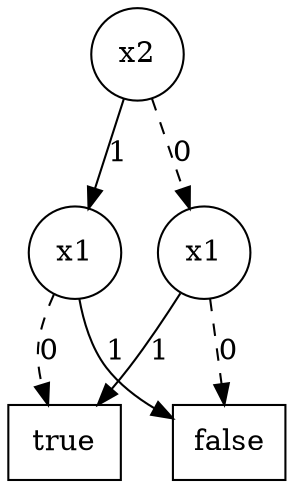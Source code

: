 digraph G {
fontsize = 12;
center = true;
ratio=auto;
Node764509938 [label=true, shape=box]
Node116479256 [label=false, shape=box]
Node133960647 [label=x1, shape=circle]
Node2048810355 [label=x1, shape=circle]
Node1128524397 [label=x2, shape=circle]
Node133960647->Node764509938 [label=0, style=dashed]
Node133960647->Node116479256 [label=1, style=solid]
Node2048810355->Node116479256 [label=0, style=dashed]
Node2048810355->Node764509938 [label=1, style=solid]
Node1128524397->Node2048810355 [label=0, style=dashed]
Node1128524397->Node133960647 [label=1, style=solid]
}
